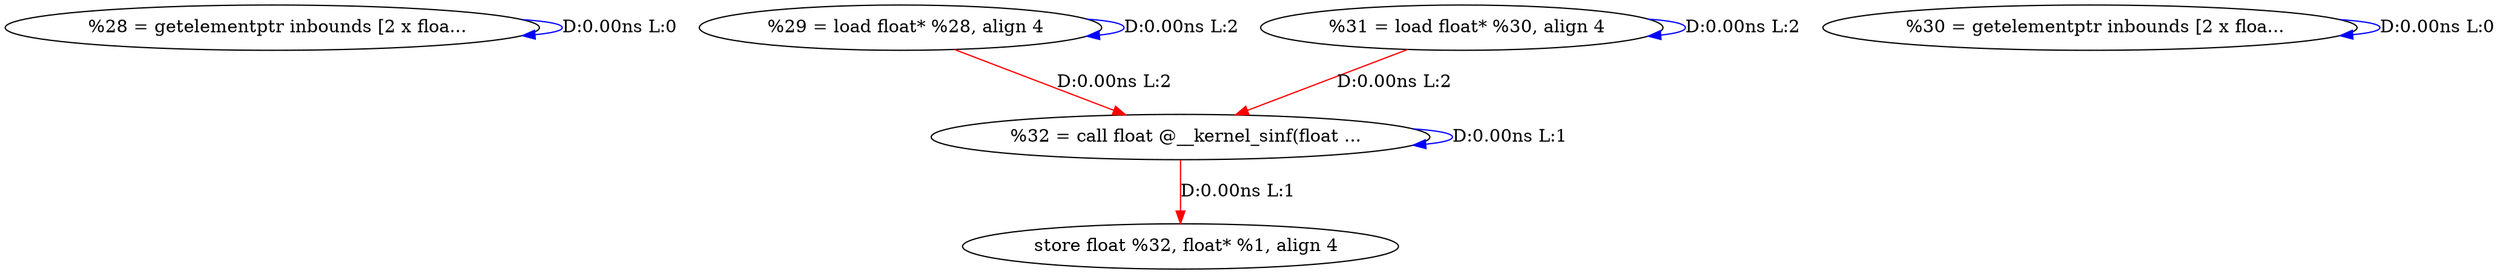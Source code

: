 digraph {
Node0x2ea8e60[label="  %28 = getelementptr inbounds [2 x floa..."];
Node0x2ea8e60 -> Node0x2ea8e60[label="D:0.00ns L:0",color=blue];
Node0x2ea8f40[label="  %29 = load float* %28, align 4"];
Node0x2ea8f40 -> Node0x2ea8f40[label="D:0.00ns L:2",color=blue];
Node0x2ea91e0[label="  %32 = call float @__kernel_sinf(float ..."];
Node0x2ea8f40 -> Node0x2ea91e0[label="D:0.00ns L:2",color=red];
Node0x2ea9020[label="  %30 = getelementptr inbounds [2 x floa..."];
Node0x2ea9020 -> Node0x2ea9020[label="D:0.00ns L:0",color=blue];
Node0x2ea9100[label="  %31 = load float* %30, align 4"];
Node0x2ea9100 -> Node0x2ea9100[label="D:0.00ns L:2",color=blue];
Node0x2ea9100 -> Node0x2ea91e0[label="D:0.00ns L:2",color=red];
Node0x2ea91e0 -> Node0x2ea91e0[label="D:0.00ns L:1",color=blue];
Node0x2ea92c0[label="  store float %32, float* %1, align 4"];
Node0x2ea91e0 -> Node0x2ea92c0[label="D:0.00ns L:1",color=red];
}
